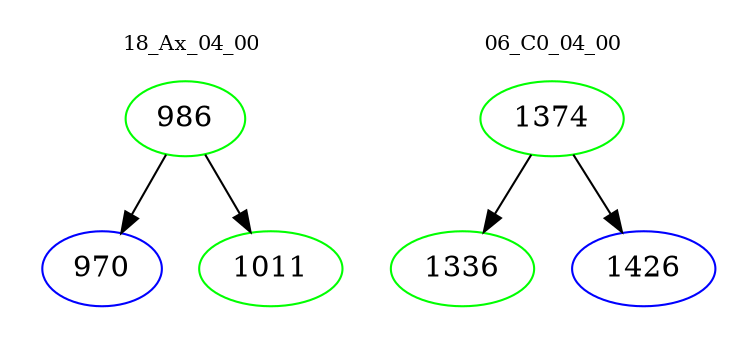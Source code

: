 digraph{
subgraph cluster_0 {
color = white
label = "18_Ax_04_00";
fontsize=10;
T0_986 [label="986", color="green"]
T0_986 -> T0_970 [color="black"]
T0_970 [label="970", color="blue"]
T0_986 -> T0_1011 [color="black"]
T0_1011 [label="1011", color="green"]
}
subgraph cluster_1 {
color = white
label = "06_C0_04_00";
fontsize=10;
T1_1374 [label="1374", color="green"]
T1_1374 -> T1_1336 [color="black"]
T1_1336 [label="1336", color="green"]
T1_1374 -> T1_1426 [color="black"]
T1_1426 [label="1426", color="blue"]
}
}
